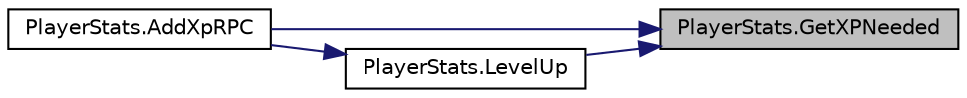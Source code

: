 digraph "PlayerStats.GetXPNeeded"
{
 // INTERACTIVE_SVG=YES
 // LATEX_PDF_SIZE
  bgcolor="transparent";
  edge [fontname="Helvetica",fontsize="10",labelfontname="Helvetica",labelfontsize="10"];
  node [fontname="Helvetica",fontsize="10",shape=record];
  rankdir="RL";
  Node1 [label="PlayerStats.GetXPNeeded",height=0.2,width=0.4,color="black", fillcolor="grey75", style="filled", fontcolor="black",tooltip=" "];
  Node1 -> Node2 [dir="back",color="midnightblue",fontsize="10",style="solid",fontname="Helvetica"];
  Node2 [label="PlayerStats.AddXpRPC",height=0.2,width=0.4,color="black",URL="$class_player_stats.html#af74a866a9312c345f3cd03235be2f329",tooltip=" "];
  Node1 -> Node3 [dir="back",color="midnightblue",fontsize="10",style="solid",fontname="Helvetica"];
  Node3 [label="PlayerStats.LevelUp",height=0.2,width=0.4,color="black",URL="$class_player_stats.html#a75c908d1b8c5eb0b414db7ab99ceab9e",tooltip="Called whenever the player levels up."];
  Node3 -> Node2 [dir="back",color="midnightblue",fontsize="10",style="solid",fontname="Helvetica"];
}
